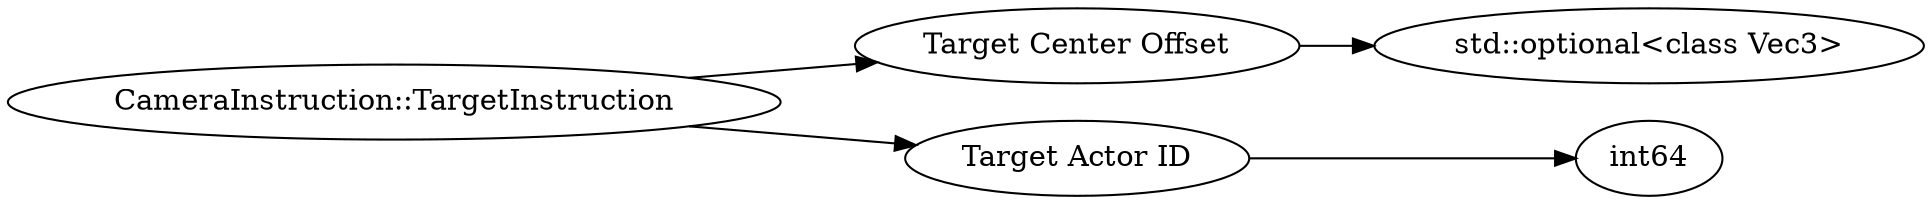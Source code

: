 digraph "CameraInstruction::TargetInstruction" {
rankdir = LR
131
131 -> 132
132 -> 133
131 -> 134
134 -> 135

131 [label="CameraInstruction::TargetInstruction",comment="name: \"CameraInstruction::TargetInstruction\", typeName: \"\", id: 131, branchId: 0, recurseId: -1, attributes: 0, notes: \"\""];
132 [label="Target Center Offset",comment="name: \"Target Center Offset\", typeName: \"std::optional<class Vec3>\", id: 132, branchId: 0, recurseId: -1, attributes: 256, notes: \"\""];
133 [label="std::optional<class Vec3>",comment="name: \"std::optional<class Vec3>\", typeName: \"\", id: 133, branchId: 0, recurseId: -1, attributes: 512, notes: \"\""];
134 [label="Target Actor ID",comment="name: \"Target Actor ID\", typeName: \"\", id: 134, branchId: 0, recurseId: -1, attributes: 0, notes: \"\""];
135 [label="int64",comment="name: \"int64\", typeName: \"\", id: 135, branchId: 0, recurseId: -1, attributes: 512, notes: \"\""];
{ rank = max;133;135}

}
